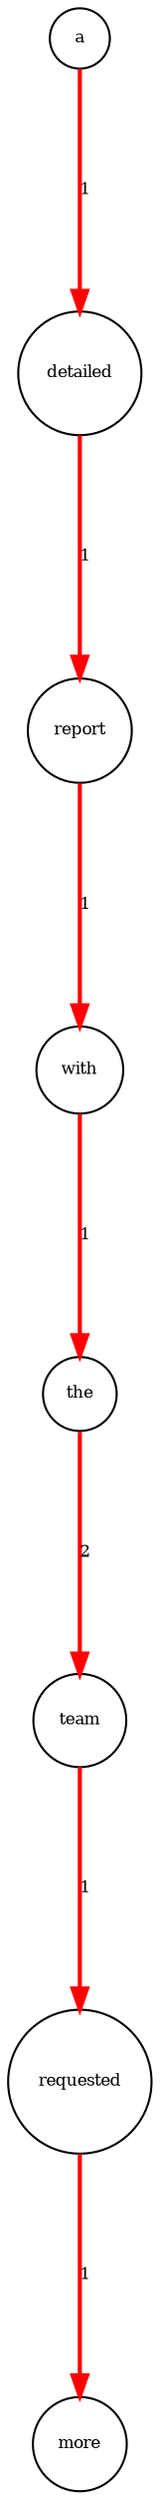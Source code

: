 digraph G {
	graph [nodesep=0.5, ranksep=1.5, overlap=false, splines=true];
	node [shape=circle, width=0.4, height=0.4, fontsize=8];
	edge [fontsize=8];
	the [label="the"];
	a [label="a"];
	with [label="with"];
	requested [label="requested"];
	detailed [label="detailed"];
	more [label="more"];
	report [label="report"];
	team [label="team"];
	a -> detailed [label="1", color="red", penwidth=2];
	detailed -> report [label="1", color="red", penwidth=2];
	report -> with [label="1", color="red", penwidth=2];
	with -> the [label="1", color="red", penwidth=2];
	the -> team [label="2", color="red", penwidth=2];
	team -> requested [label="1", color="red", penwidth=2];
	requested -> more [label="1", color="red", penwidth=2];
}

